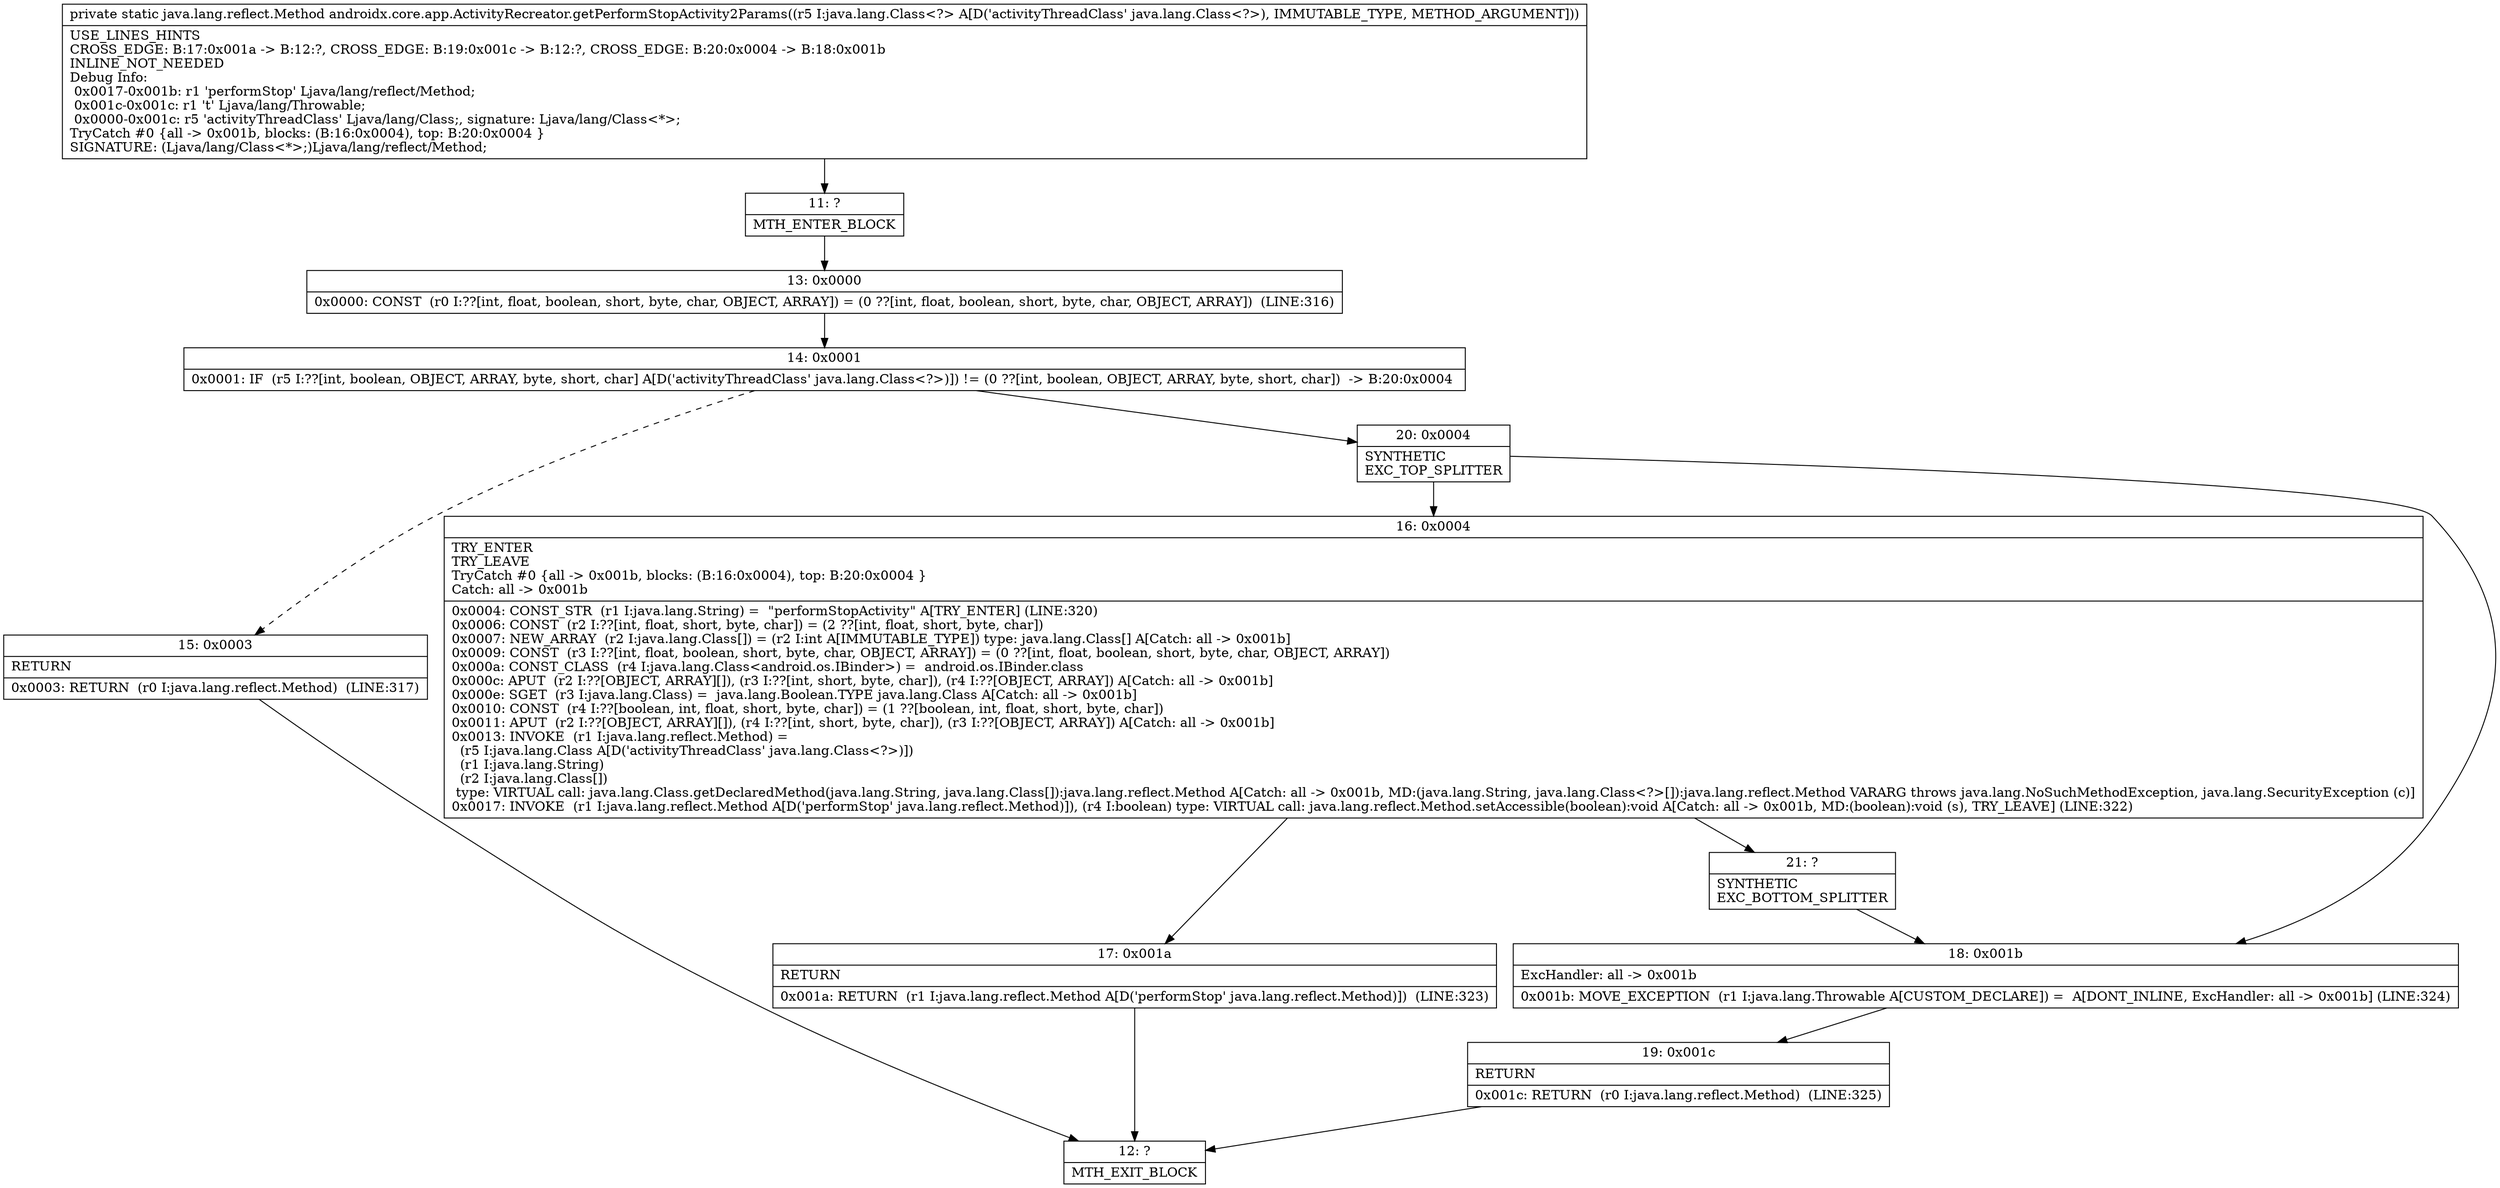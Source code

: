 digraph "CFG forandroidx.core.app.ActivityRecreator.getPerformStopActivity2Params(Ljava\/lang\/Class;)Ljava\/lang\/reflect\/Method;" {
Node_11 [shape=record,label="{11\:\ ?|MTH_ENTER_BLOCK\l}"];
Node_13 [shape=record,label="{13\:\ 0x0000|0x0000: CONST  (r0 I:??[int, float, boolean, short, byte, char, OBJECT, ARRAY]) = (0 ??[int, float, boolean, short, byte, char, OBJECT, ARRAY])  (LINE:316)\l}"];
Node_14 [shape=record,label="{14\:\ 0x0001|0x0001: IF  (r5 I:??[int, boolean, OBJECT, ARRAY, byte, short, char] A[D('activityThreadClass' java.lang.Class\<?\>)]) != (0 ??[int, boolean, OBJECT, ARRAY, byte, short, char])  \-\> B:20:0x0004 \l}"];
Node_15 [shape=record,label="{15\:\ 0x0003|RETURN\l|0x0003: RETURN  (r0 I:java.lang.reflect.Method)  (LINE:317)\l}"];
Node_12 [shape=record,label="{12\:\ ?|MTH_EXIT_BLOCK\l}"];
Node_20 [shape=record,label="{20\:\ 0x0004|SYNTHETIC\lEXC_TOP_SPLITTER\l}"];
Node_16 [shape=record,label="{16\:\ 0x0004|TRY_ENTER\lTRY_LEAVE\lTryCatch #0 \{all \-\> 0x001b, blocks: (B:16:0x0004), top: B:20:0x0004 \}\lCatch: all \-\> 0x001b\l|0x0004: CONST_STR  (r1 I:java.lang.String) =  \"performStopActivity\" A[TRY_ENTER] (LINE:320)\l0x0006: CONST  (r2 I:??[int, float, short, byte, char]) = (2 ??[int, float, short, byte, char]) \l0x0007: NEW_ARRAY  (r2 I:java.lang.Class[]) = (r2 I:int A[IMMUTABLE_TYPE]) type: java.lang.Class[] A[Catch: all \-\> 0x001b]\l0x0009: CONST  (r3 I:??[int, float, boolean, short, byte, char, OBJECT, ARRAY]) = (0 ??[int, float, boolean, short, byte, char, OBJECT, ARRAY]) \l0x000a: CONST_CLASS  (r4 I:java.lang.Class\<android.os.IBinder\>) =  android.os.IBinder.class \l0x000c: APUT  (r2 I:??[OBJECT, ARRAY][]), (r3 I:??[int, short, byte, char]), (r4 I:??[OBJECT, ARRAY]) A[Catch: all \-\> 0x001b]\l0x000e: SGET  (r3 I:java.lang.Class) =  java.lang.Boolean.TYPE java.lang.Class A[Catch: all \-\> 0x001b]\l0x0010: CONST  (r4 I:??[boolean, int, float, short, byte, char]) = (1 ??[boolean, int, float, short, byte, char]) \l0x0011: APUT  (r2 I:??[OBJECT, ARRAY][]), (r4 I:??[int, short, byte, char]), (r3 I:??[OBJECT, ARRAY]) A[Catch: all \-\> 0x001b]\l0x0013: INVOKE  (r1 I:java.lang.reflect.Method) = \l  (r5 I:java.lang.Class A[D('activityThreadClass' java.lang.Class\<?\>)])\l  (r1 I:java.lang.String)\l  (r2 I:java.lang.Class[])\l type: VIRTUAL call: java.lang.Class.getDeclaredMethod(java.lang.String, java.lang.Class[]):java.lang.reflect.Method A[Catch: all \-\> 0x001b, MD:(java.lang.String, java.lang.Class\<?\>[]):java.lang.reflect.Method VARARG throws java.lang.NoSuchMethodException, java.lang.SecurityException (c)]\l0x0017: INVOKE  (r1 I:java.lang.reflect.Method A[D('performStop' java.lang.reflect.Method)]), (r4 I:boolean) type: VIRTUAL call: java.lang.reflect.Method.setAccessible(boolean):void A[Catch: all \-\> 0x001b, MD:(boolean):void (s), TRY_LEAVE] (LINE:322)\l}"];
Node_17 [shape=record,label="{17\:\ 0x001a|RETURN\l|0x001a: RETURN  (r1 I:java.lang.reflect.Method A[D('performStop' java.lang.reflect.Method)])  (LINE:323)\l}"];
Node_21 [shape=record,label="{21\:\ ?|SYNTHETIC\lEXC_BOTTOM_SPLITTER\l}"];
Node_18 [shape=record,label="{18\:\ 0x001b|ExcHandler: all \-\> 0x001b\l|0x001b: MOVE_EXCEPTION  (r1 I:java.lang.Throwable A[CUSTOM_DECLARE]) =  A[DONT_INLINE, ExcHandler: all \-\> 0x001b] (LINE:324)\l}"];
Node_19 [shape=record,label="{19\:\ 0x001c|RETURN\l|0x001c: RETURN  (r0 I:java.lang.reflect.Method)  (LINE:325)\l}"];
MethodNode[shape=record,label="{private static java.lang.reflect.Method androidx.core.app.ActivityRecreator.getPerformStopActivity2Params((r5 I:java.lang.Class\<?\> A[D('activityThreadClass' java.lang.Class\<?\>), IMMUTABLE_TYPE, METHOD_ARGUMENT]))  | USE_LINES_HINTS\lCROSS_EDGE: B:17:0x001a \-\> B:12:?, CROSS_EDGE: B:19:0x001c \-\> B:12:?, CROSS_EDGE: B:20:0x0004 \-\> B:18:0x001b\lINLINE_NOT_NEEDED\lDebug Info:\l  0x0017\-0x001b: r1 'performStop' Ljava\/lang\/reflect\/Method;\l  0x001c\-0x001c: r1 't' Ljava\/lang\/Throwable;\l  0x0000\-0x001c: r5 'activityThreadClass' Ljava\/lang\/Class;, signature: Ljava\/lang\/Class\<*\>;\lTryCatch #0 \{all \-\> 0x001b, blocks: (B:16:0x0004), top: B:20:0x0004 \}\lSIGNATURE: (Ljava\/lang\/Class\<*\>;)Ljava\/lang\/reflect\/Method;\l}"];
MethodNode -> Node_11;Node_11 -> Node_13;
Node_13 -> Node_14;
Node_14 -> Node_15[style=dashed];
Node_14 -> Node_20;
Node_15 -> Node_12;
Node_20 -> Node_16;
Node_20 -> Node_18;
Node_16 -> Node_17;
Node_16 -> Node_21;
Node_17 -> Node_12;
Node_21 -> Node_18;
Node_18 -> Node_19;
Node_19 -> Node_12;
}

